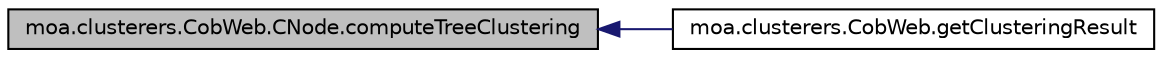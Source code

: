 digraph G
{
  edge [fontname="Helvetica",fontsize="10",labelfontname="Helvetica",labelfontsize="10"];
  node [fontname="Helvetica",fontsize="10",shape=record];
  rankdir=LR;
  Node1 [label="moa.clusterers.CobWeb.CNode.computeTreeClustering",height=0.2,width=0.4,color="black", fillcolor="grey75", style="filled" fontcolor="black"];
  Node1 -> Node2 [dir=back,color="midnightblue",fontsize="10",style="solid",fontname="Helvetica"];
  Node2 [label="moa.clusterers.CobWeb.getClusteringResult",height=0.2,width=0.4,color="black", fillcolor="white", style="filled",URL="$classmoa_1_1clusterers_1_1CobWeb.html#ad3b918e628fbb7b660dbae17a9bbf0c0"];
}
